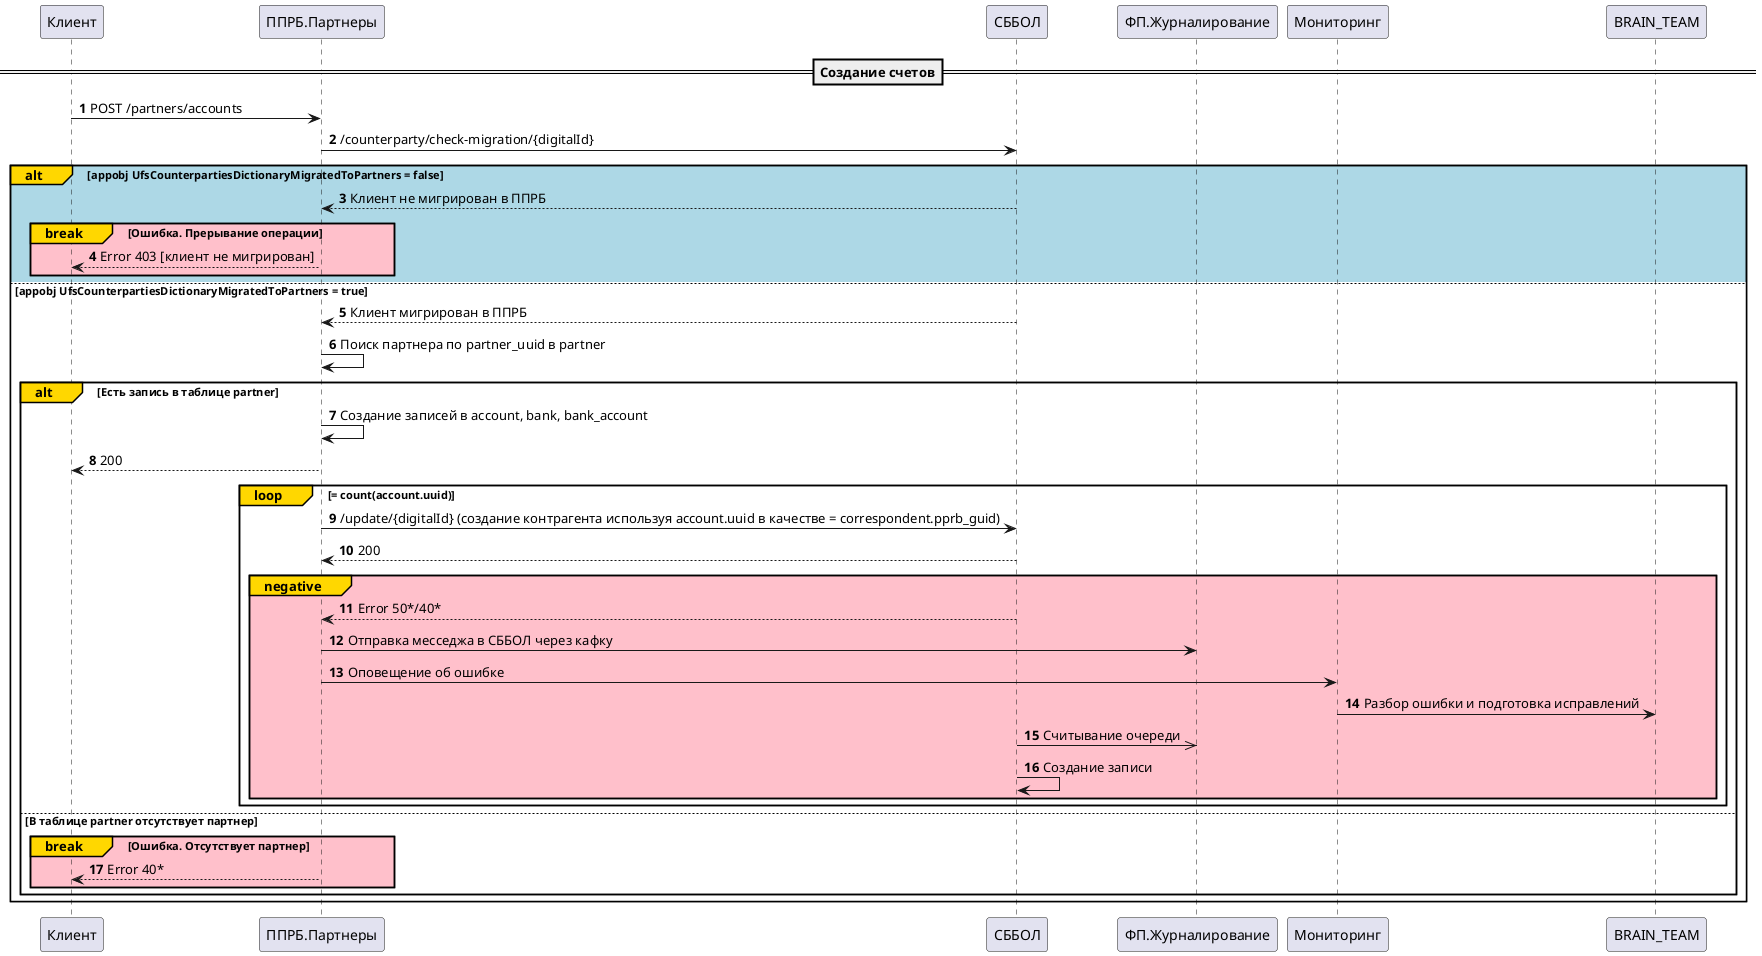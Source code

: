 @startuml
'https://plantuml.com/sequence-diagram
autonumber
==Создание счетов==
Клиент -> ППРБ.Партнеры: POST /partners/accounts
ППРБ.Партнеры -> СББОЛ: /counterparty/check-migration/{digitalId}
alt#Gold #lightblue appobj UfsCounterpartiesDictionaryMigratedToPartners = false
СББОЛ --> ППРБ.Партнеры: Клиент не мигрирован в ППРБ
break#Gold #Pink Ошибка. Прерывание операции
ППРБ.Партнеры --> Клиент: Error 403 [клиент не мигрирован]
end
else #white appobj UfsCounterpartiesDictionaryMigratedToPartners = true
СББОЛ --> ППРБ.Партнеры: Клиент мигрирован в ППРБ
ППРБ.Партнеры -> ППРБ.Партнеры: Поиск партнера по partner_uuid в partner
alt#Gold Есть запись в таблице partner
ППРБ.Партнеры -> ППРБ.Партнеры: Создание записей в account, bank, bank_account
ППРБ.Партнеры --> Клиент: 200
loop#gold = count(account.uuid)
ППРБ.Партнеры -> СББОЛ: /update/{digitalId} (создание контрагента используя account.uuid в качестве = correspondent.pprb_guid)
СББОЛ --> ППРБ.Партнеры: 200
group#Gold #Pink negative
СББОЛ --> ППРБ.Партнеры: Error 50*/40*
ППРБ.Партнеры -> ФП.Журналирование: Отправка месседжа в СББОЛ через кафку
ППРБ.Партнеры -> Мониторинг: Оповещение об ошибке
Мониторинг -> BRAIN_TEAM: Разбор ошибки и подготовка исправлений
СББОЛ ->> ФП.Журналирование: Считывание очереди
СББОЛ -> СББОЛ: Создание записи
end
end
else В таблице partner отсутствует партнер
break#Gold #Pink Ошибка. Отсутствует партнер
ППРБ.Партнеры --> Клиент: Error 40*
end
end
end
@enduml
